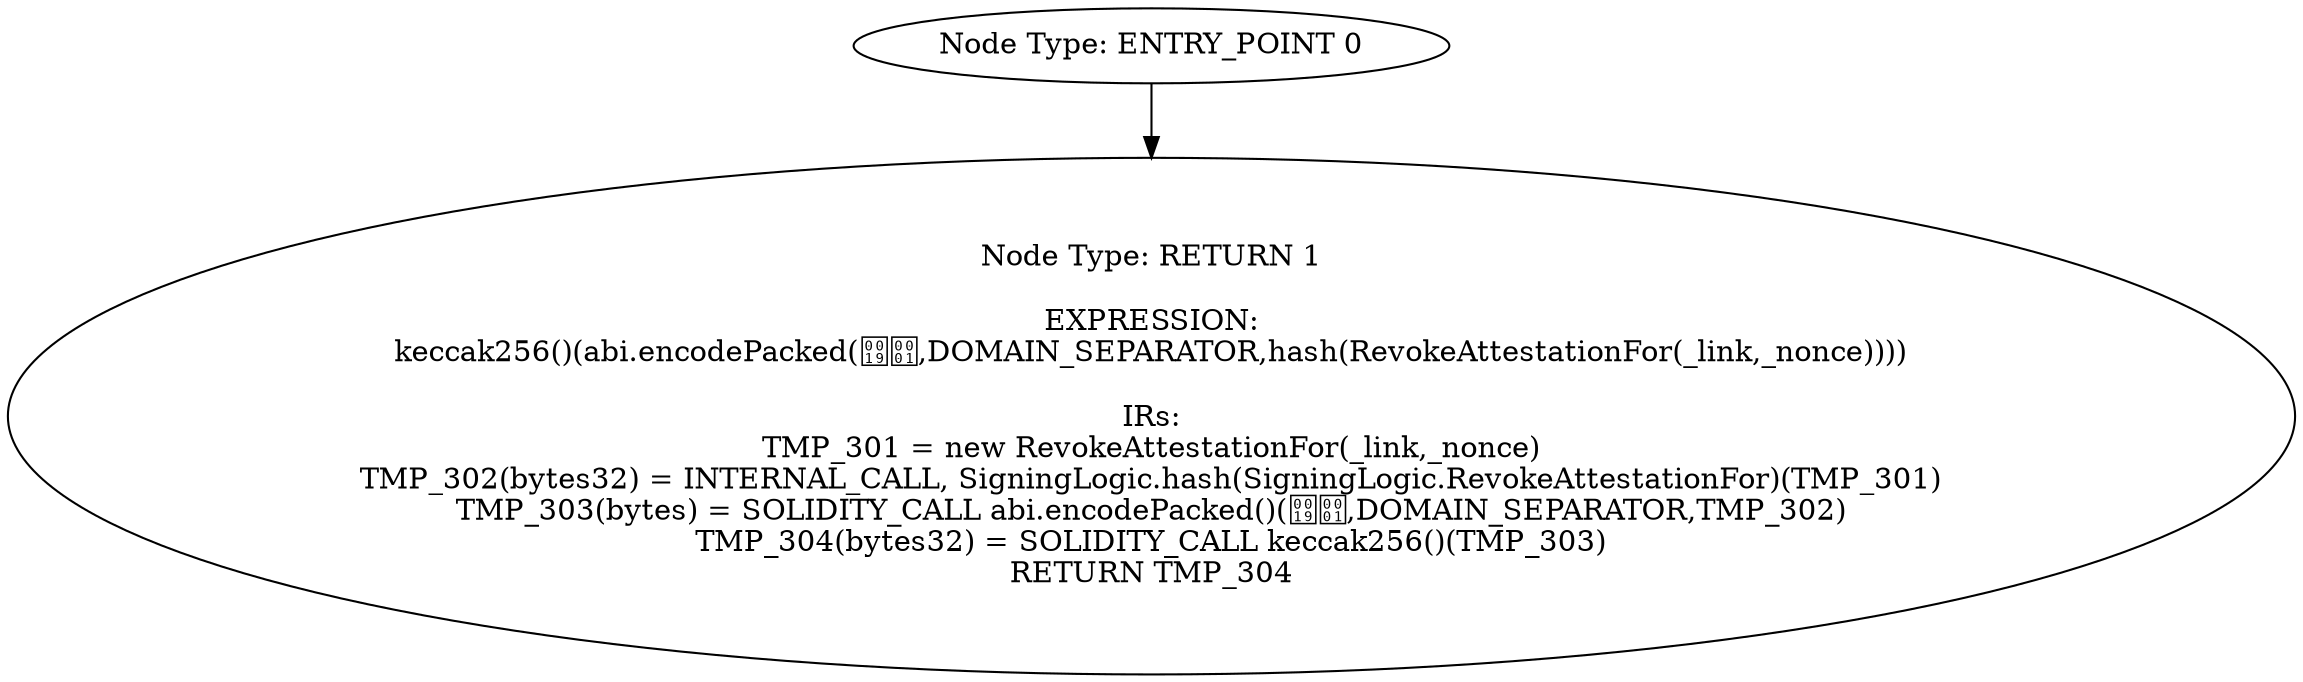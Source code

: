 digraph{
0[label="Node Type: ENTRY_POINT 0
"];
0->1;
1[label="Node Type: RETURN 1

EXPRESSION:
keccak256()(abi.encodePacked(,DOMAIN_SEPARATOR,hash(RevokeAttestationFor(_link,_nonce))))

IRs:
TMP_301 = new RevokeAttestationFor(_link,_nonce)
TMP_302(bytes32) = INTERNAL_CALL, SigningLogic.hash(SigningLogic.RevokeAttestationFor)(TMP_301)
TMP_303(bytes) = SOLIDITY_CALL abi.encodePacked()(,DOMAIN_SEPARATOR,TMP_302)
TMP_304(bytes32) = SOLIDITY_CALL keccak256()(TMP_303)
RETURN TMP_304"];
}
